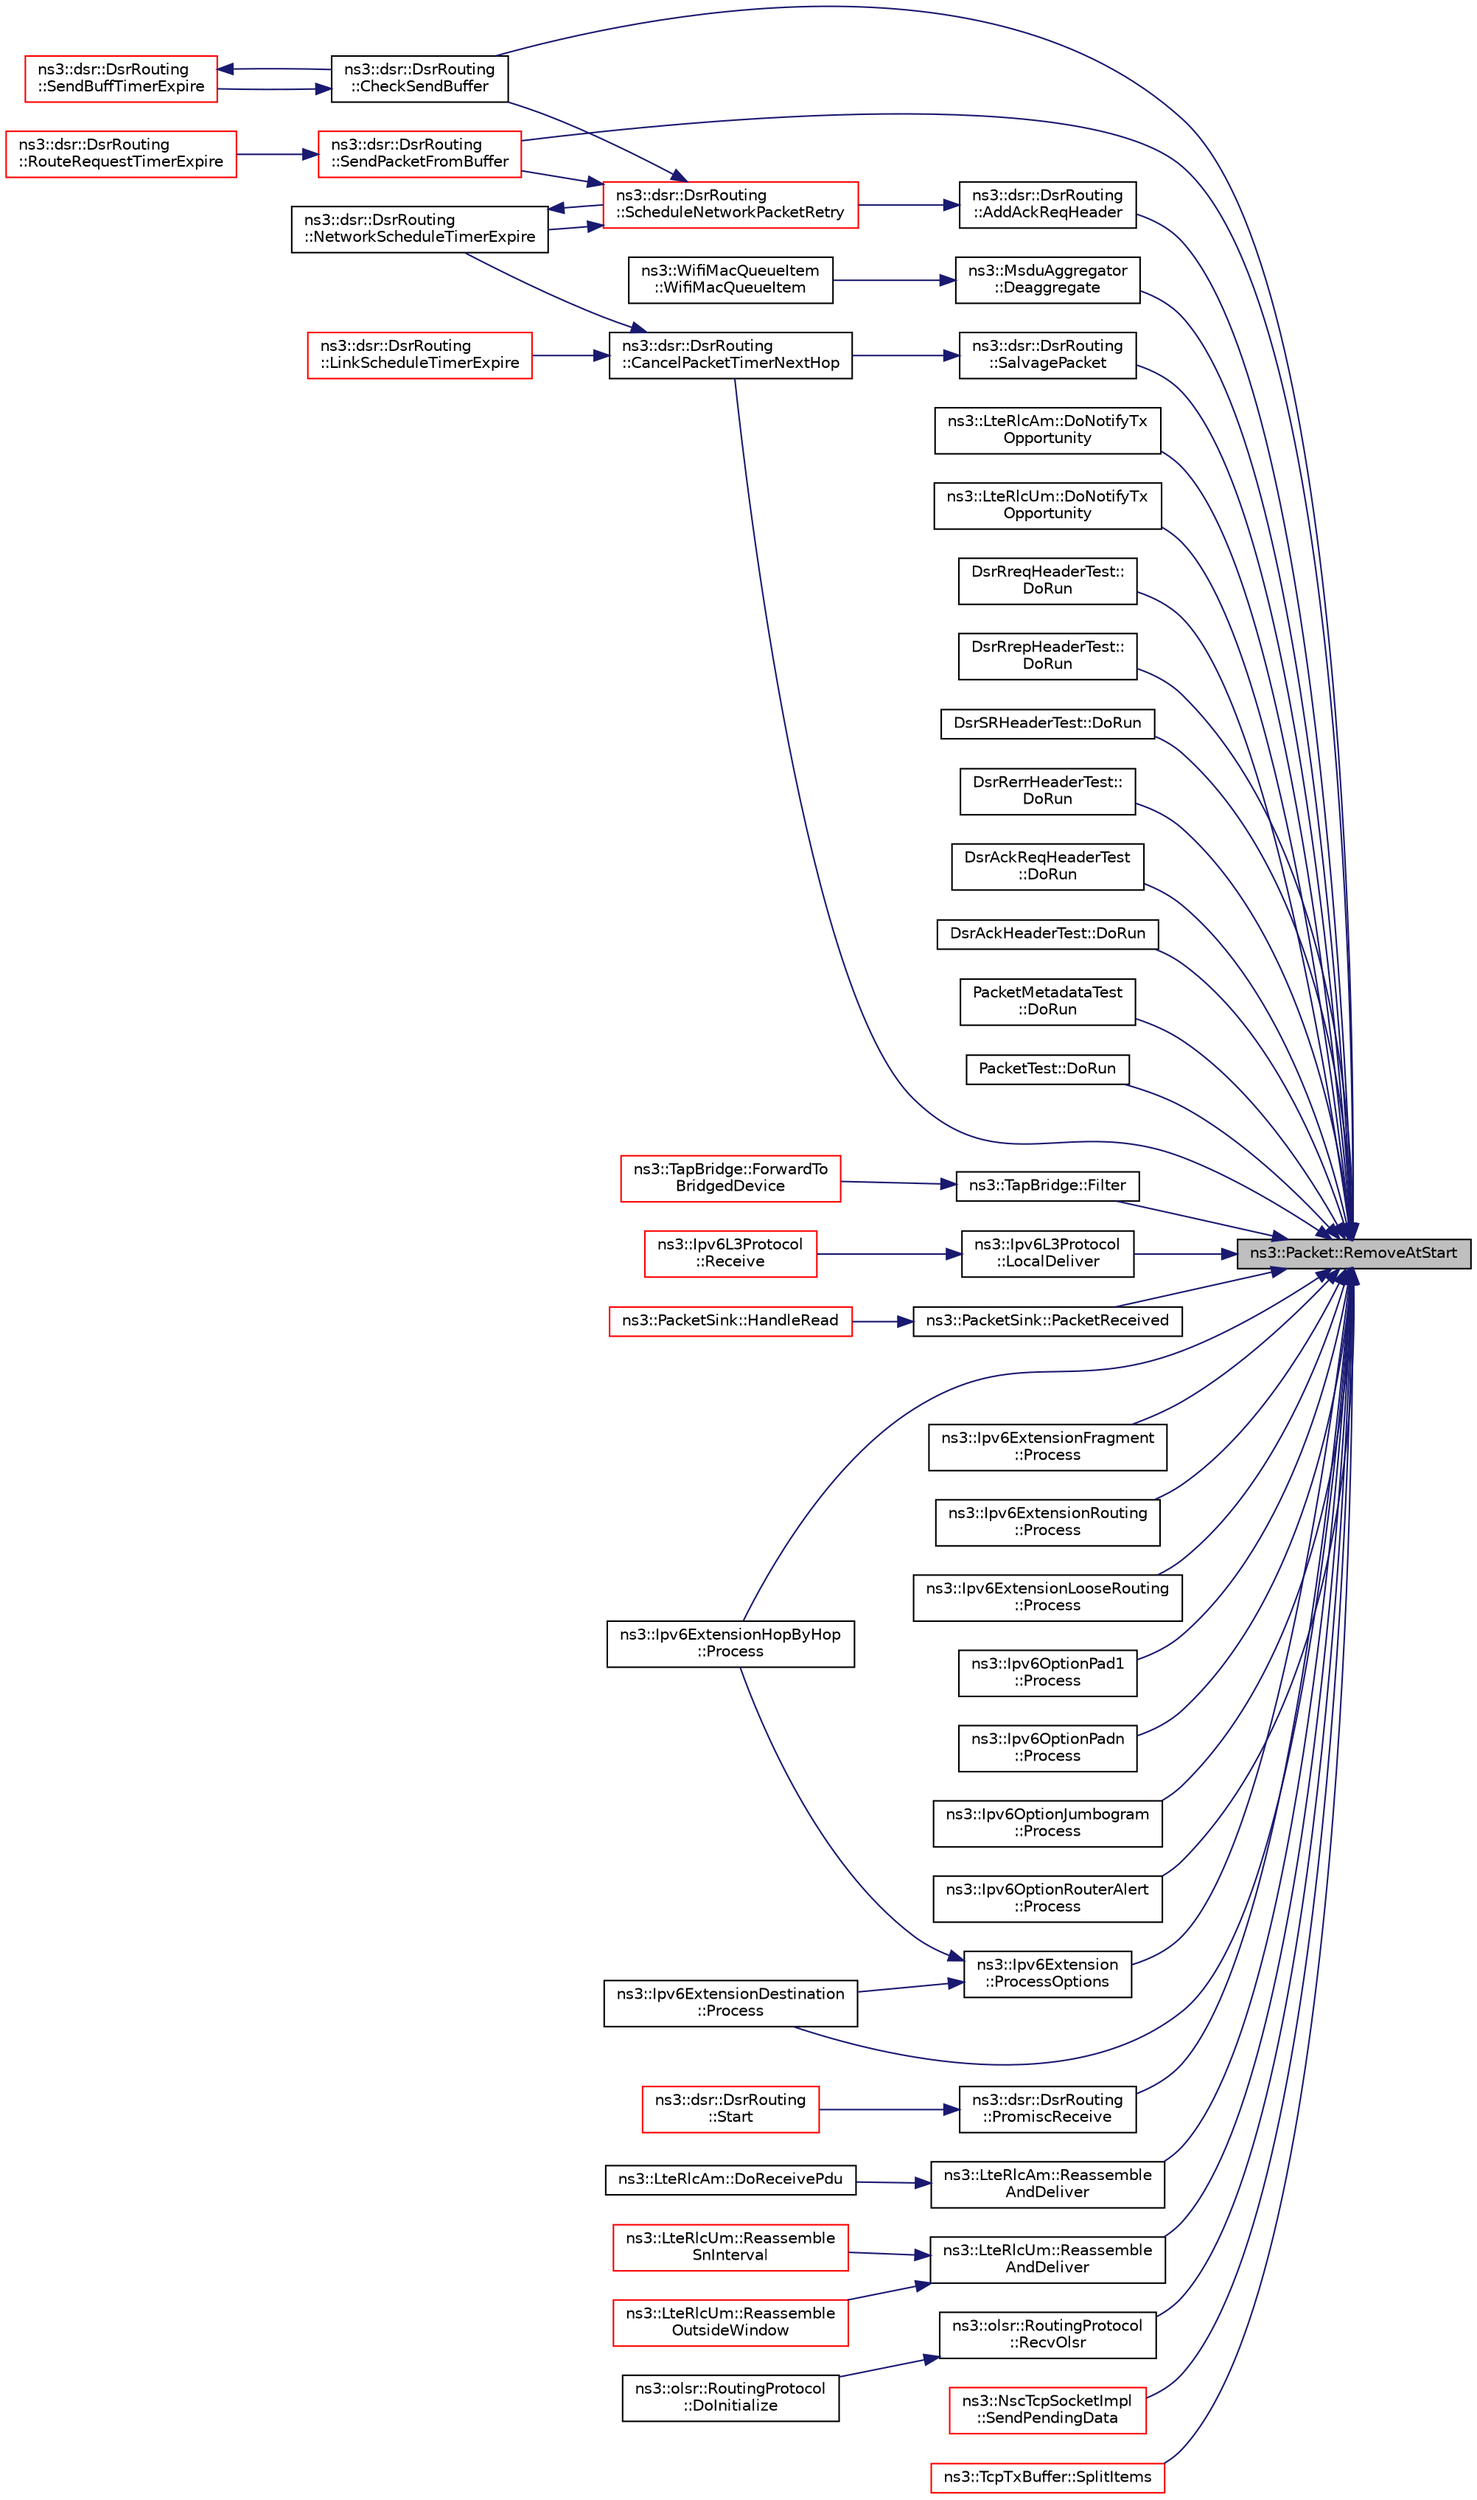 digraph "ns3::Packet::RemoveAtStart"
{
 // LATEX_PDF_SIZE
  edge [fontname="Helvetica",fontsize="10",labelfontname="Helvetica",labelfontsize="10"];
  node [fontname="Helvetica",fontsize="10",shape=record];
  rankdir="RL";
  Node1 [label="ns3::Packet::RemoveAtStart",height=0.2,width=0.4,color="black", fillcolor="grey75", style="filled", fontcolor="black",tooltip="Remove size bytes from the start of the current packet."];
  Node1 -> Node2 [dir="back",color="midnightblue",fontsize="10",style="solid",fontname="Helvetica"];
  Node2 [label="ns3::dsr::DsrRouting\l::AddAckReqHeader",height=0.2,width=0.4,color="black", fillcolor="white", style="filled",URL="$classns3_1_1dsr_1_1_dsr_routing.html#a8ce910f1c56dc238ff98117c784c4541",tooltip="This function is called to add ack request header for network acknowledgement."];
  Node2 -> Node3 [dir="back",color="midnightblue",fontsize="10",style="solid",fontname="Helvetica"];
  Node3 [label="ns3::dsr::DsrRouting\l::ScheduleNetworkPacketRetry",height=0.2,width=0.4,color="red", fillcolor="white", style="filled",URL="$classns3_1_1dsr_1_1_dsr_routing.html#a6a18c6baa374d5e6a68f8952d1afdb13",tooltip="Schedule the packet retransmission based on network layer acknowledgment."];
  Node3 -> Node4 [dir="back",color="midnightblue",fontsize="10",style="solid",fontname="Helvetica"];
  Node4 [label="ns3::dsr::DsrRouting\l::CheckSendBuffer",height=0.2,width=0.4,color="black", fillcolor="white", style="filled",URL="$classns3_1_1dsr_1_1_dsr_routing.html#a03ace9023e9fe58434dc004123c7d9e0",tooltip="Check the send buffer of packets with route when send buffer timer expire."];
  Node4 -> Node5 [dir="back",color="midnightblue",fontsize="10",style="solid",fontname="Helvetica"];
  Node5 [label="ns3::dsr::DsrRouting\l::SendBuffTimerExpire",height=0.2,width=0.4,color="red", fillcolor="white", style="filled",URL="$classns3_1_1dsr_1_1_dsr_routing.html#a10273aec775b5cf12eafb03ee46c4397",tooltip="The send buffer timer expire."];
  Node5 -> Node4 [dir="back",color="midnightblue",fontsize="10",style="solid",fontname="Helvetica"];
  Node3 -> Node8 [dir="back",color="midnightblue",fontsize="10",style="solid",fontname="Helvetica"];
  Node8 [label="ns3::dsr::DsrRouting\l::NetworkScheduleTimerExpire",height=0.2,width=0.4,color="black", fillcolor="white", style="filled",URL="$classns3_1_1dsr_1_1_dsr_routing.html#aabcdf59bcb4907718986626a7a402dad",tooltip="This function deals with packet retransmission timer expire using network acknowledgment."];
  Node8 -> Node3 [dir="back",color="midnightblue",fontsize="10",style="solid",fontname="Helvetica"];
  Node3 -> Node20 [dir="back",color="midnightblue",fontsize="10",style="solid",fontname="Helvetica"];
  Node20 [label="ns3::dsr::DsrRouting\l::SendPacketFromBuffer",height=0.2,width=0.4,color="red", fillcolor="white", style="filled",URL="$classns3_1_1dsr_1_1_dsr_routing.html#a1a862a16f3a5527f9425763864ac3e80",tooltip="This function is responsible for sending out data packets when have route, if no route found,..."];
  Node20 -> Node10 [dir="back",color="midnightblue",fontsize="10",style="solid",fontname="Helvetica"];
  Node10 [label="ns3::dsr::DsrRouting\l::RouteRequestTimerExpire",height=0.2,width=0.4,color="red", fillcolor="white", style="filled",URL="$classns3_1_1dsr_1_1_dsr_routing.html#aa839b89cdf568048c4d09941b59e46d4",tooltip="Handle route discovery timer."];
  Node1 -> Node14 [dir="back",color="midnightblue",fontsize="10",style="solid",fontname="Helvetica"];
  Node14 [label="ns3::dsr::DsrRouting\l::CancelPacketTimerNextHop",height=0.2,width=0.4,color="black", fillcolor="white", style="filled",URL="$classns3_1_1dsr_1_1_dsr_routing.html#a215e6fcab10ee0d744a657f0af2695c6",tooltip="Cancel the packet retransmission timer for a all maintenance entries with nextHop address."];
  Node14 -> Node15 [dir="back",color="midnightblue",fontsize="10",style="solid",fontname="Helvetica"];
  Node15 [label="ns3::dsr::DsrRouting\l::LinkScheduleTimerExpire",height=0.2,width=0.4,color="red", fillcolor="white", style="filled",URL="$classns3_1_1dsr_1_1_dsr_routing.html#ab0ce215bf5359f4d6d4541b8a479007c",tooltip="This function deals with packet retransmission timer expire using link acknowledgment."];
  Node14 -> Node8 [dir="back",color="midnightblue",fontsize="10",style="solid",fontname="Helvetica"];
  Node1 -> Node4 [dir="back",color="midnightblue",fontsize="10",style="solid",fontname="Helvetica"];
  Node1 -> Node25 [dir="back",color="midnightblue",fontsize="10",style="solid",fontname="Helvetica"];
  Node25 [label="ns3::MsduAggregator\l::Deaggregate",height=0.2,width=0.4,color="black", fillcolor="white", style="filled",URL="$classns3_1_1_msdu_aggregator.html#a5fbab40dc4a2b4b8ff94508ca7c988fc",tooltip=" "];
  Node25 -> Node26 [dir="back",color="midnightblue",fontsize="10",style="solid",fontname="Helvetica"];
  Node26 [label="ns3::WifiMacQueueItem\l::WifiMacQueueItem",height=0.2,width=0.4,color="black", fillcolor="white", style="filled",URL="$classns3_1_1_wifi_mac_queue_item.html#ad5296279da035380be026603d06748de",tooltip="Create a Wifi MAC queue item containing a packet and a Wifi MAC header."];
  Node1 -> Node27 [dir="back",color="midnightblue",fontsize="10",style="solid",fontname="Helvetica"];
  Node27 [label="ns3::LteRlcAm::DoNotifyTx\lOpportunity",height=0.2,width=0.4,color="black", fillcolor="white", style="filled",URL="$classns3_1_1_lte_rlc_am.html#a529666294956659251df1e79ffd3fca5",tooltip="MAC SAP."];
  Node1 -> Node28 [dir="back",color="midnightblue",fontsize="10",style="solid",fontname="Helvetica"];
  Node28 [label="ns3::LteRlcUm::DoNotifyTx\lOpportunity",height=0.2,width=0.4,color="black", fillcolor="white", style="filled",URL="$classns3_1_1_lte_rlc_um.html#a8d744cea1946d4fe5ecaaf867e51d19a",tooltip="MAC SAP."];
  Node1 -> Node29 [dir="back",color="midnightblue",fontsize="10",style="solid",fontname="Helvetica"];
  Node29 [label="DsrRreqHeaderTest::\lDoRun",height=0.2,width=0.4,color="black", fillcolor="white", style="filled",URL="$class_dsr_rreq_header_test.html#a546254bf7a2dd9ca3a24a14aca40e7a1",tooltip="Implementation to actually run this TestCase."];
  Node1 -> Node30 [dir="back",color="midnightblue",fontsize="10",style="solid",fontname="Helvetica"];
  Node30 [label="DsrRrepHeaderTest::\lDoRun",height=0.2,width=0.4,color="black", fillcolor="white", style="filled",URL="$class_dsr_rrep_header_test.html#a685b273a478bf8127b59298e7a044223",tooltip="Implementation to actually run this TestCase."];
  Node1 -> Node31 [dir="back",color="midnightblue",fontsize="10",style="solid",fontname="Helvetica"];
  Node31 [label="DsrSRHeaderTest::DoRun",height=0.2,width=0.4,color="black", fillcolor="white", style="filled",URL="$class_dsr_s_r_header_test.html#a7f10b3b32642bb39c26a1a4110b54e21",tooltip="Implementation to actually run this TestCase."];
  Node1 -> Node32 [dir="back",color="midnightblue",fontsize="10",style="solid",fontname="Helvetica"];
  Node32 [label="DsrRerrHeaderTest::\lDoRun",height=0.2,width=0.4,color="black", fillcolor="white", style="filled",URL="$class_dsr_rerr_header_test.html#abdf1fd4faf140d4e2221eaae0d15b584",tooltip="Implementation to actually run this TestCase."];
  Node1 -> Node33 [dir="back",color="midnightblue",fontsize="10",style="solid",fontname="Helvetica"];
  Node33 [label="DsrAckReqHeaderTest\l::DoRun",height=0.2,width=0.4,color="black", fillcolor="white", style="filled",URL="$class_dsr_ack_req_header_test.html#a9980d99728b35454708ad7aef4046226",tooltip="Implementation to actually run this TestCase."];
  Node1 -> Node34 [dir="back",color="midnightblue",fontsize="10",style="solid",fontname="Helvetica"];
  Node34 [label="DsrAckHeaderTest::DoRun",height=0.2,width=0.4,color="black", fillcolor="white", style="filled",URL="$class_dsr_ack_header_test.html#a2e6ece48c16a167b15c3753d2c0fbb05",tooltip="Implementation to actually run this TestCase."];
  Node1 -> Node35 [dir="back",color="midnightblue",fontsize="10",style="solid",fontname="Helvetica"];
  Node35 [label="PacketMetadataTest\l::DoRun",height=0.2,width=0.4,color="black", fillcolor="white", style="filled",URL="$class_packet_metadata_test.html#a5157cf5ecf0e631ad2a70c61375ebfc3",tooltip="Implementation to actually run this TestCase."];
  Node1 -> Node36 [dir="back",color="midnightblue",fontsize="10",style="solid",fontname="Helvetica"];
  Node36 [label="PacketTest::DoRun",height=0.2,width=0.4,color="black", fillcolor="white", style="filled",URL="$class_packet_test.html#a2f4d69aa1b21616ea14efd54fee55da2",tooltip="Implementation to actually run this TestCase."];
  Node1 -> Node37 [dir="back",color="midnightblue",fontsize="10",style="solid",fontname="Helvetica"];
  Node37 [label="ns3::TapBridge::Filter",height=0.2,width=0.4,color="black", fillcolor="white", style="filled",URL="$classns3_1_1_tap_bridge.html#aa141455ff96593217dcffd47d7bc48d0",tooltip="The host we are bridged to is in the evil real world."];
  Node37 -> Node38 [dir="back",color="midnightblue",fontsize="10",style="solid",fontname="Helvetica"];
  Node38 [label="ns3::TapBridge::ForwardTo\lBridgedDevice",height=0.2,width=0.4,color="red", fillcolor="white", style="filled",URL="$classns3_1_1_tap_bridge.html#ab4390af3653278cc4ea265d3c7f4de15",tooltip="Forward a packet received from the tap device to the bridged ns-3 device."];
  Node1 -> Node43 [dir="back",color="midnightblue",fontsize="10",style="solid",fontname="Helvetica"];
  Node43 [label="ns3::Ipv6L3Protocol\l::LocalDeliver",height=0.2,width=0.4,color="black", fillcolor="white", style="filled",URL="$classns3_1_1_ipv6_l3_protocol.html#a8e2c7a80851d870812295c19dc908a38",tooltip="Deliver a packet."];
  Node43 -> Node44 [dir="back",color="midnightblue",fontsize="10",style="solid",fontname="Helvetica"];
  Node44 [label="ns3::Ipv6L3Protocol\l::Receive",height=0.2,width=0.4,color="red", fillcolor="white", style="filled",URL="$classns3_1_1_ipv6_l3_protocol.html#a8a95d576e8aee9a571db93bf686d850a",tooltip="Receive method when a packet arrive in the stack."];
  Node1 -> Node49 [dir="back",color="midnightblue",fontsize="10",style="solid",fontname="Helvetica"];
  Node49 [label="ns3::PacketSink::PacketReceived",height=0.2,width=0.4,color="black", fillcolor="white", style="filled",URL="$classns3_1_1_packet_sink.html#af1b771e838a0596a019bdc12cadf7521",tooltip="Packet received: assemble byte stream to extract SeqTsSizeHeader."];
  Node49 -> Node50 [dir="back",color="midnightblue",fontsize="10",style="solid",fontname="Helvetica"];
  Node50 [label="ns3::PacketSink::HandleRead",height=0.2,width=0.4,color="red", fillcolor="white", style="filled",URL="$classns3_1_1_packet_sink.html#a6bffa1d7397f8aa2588a19686301de55",tooltip="Handle a packet received by the application."];
  Node1 -> Node53 [dir="back",color="midnightblue",fontsize="10",style="solid",fontname="Helvetica"];
  Node53 [label="ns3::Ipv6ExtensionHopByHop\l::Process",height=0.2,width=0.4,color="black", fillcolor="white", style="filled",URL="$classns3_1_1_ipv6_extension_hop_by_hop.html#a234507e921675c3e30d8e5ddf7108c77",tooltip="Process method Called from Ipv6L3Protocol::Receive."];
  Node1 -> Node54 [dir="back",color="midnightblue",fontsize="10",style="solid",fontname="Helvetica"];
  Node54 [label="ns3::Ipv6ExtensionDestination\l::Process",height=0.2,width=0.4,color="black", fillcolor="white", style="filled",URL="$classns3_1_1_ipv6_extension_destination.html#a27dac28c59322d3f5b2c9830f669db61",tooltip="Process method Called from Ipv6L3Protocol::Receive."];
  Node1 -> Node55 [dir="back",color="midnightblue",fontsize="10",style="solid",fontname="Helvetica"];
  Node55 [label="ns3::Ipv6ExtensionFragment\l::Process",height=0.2,width=0.4,color="black", fillcolor="white", style="filled",URL="$classns3_1_1_ipv6_extension_fragment.html#a8563953a172a744473bf7f80cf1ef536",tooltip="Process method Called from Ipv6L3Protocol::Receive."];
  Node1 -> Node56 [dir="back",color="midnightblue",fontsize="10",style="solid",fontname="Helvetica"];
  Node56 [label="ns3::Ipv6ExtensionRouting\l::Process",height=0.2,width=0.4,color="black", fillcolor="white", style="filled",URL="$classns3_1_1_ipv6_extension_routing.html#afa441177f8a75d9683e826e5417b1a98",tooltip="Process method Called from Ipv6L3Protocol::Receive."];
  Node1 -> Node57 [dir="back",color="midnightblue",fontsize="10",style="solid",fontname="Helvetica"];
  Node57 [label="ns3::Ipv6ExtensionLooseRouting\l::Process",height=0.2,width=0.4,color="black", fillcolor="white", style="filled",URL="$classns3_1_1_ipv6_extension_loose_routing.html#ab73c109952d780d1eb52c2f7c144e546",tooltip="Process method Called from Ipv6L3Protocol::Receive."];
  Node1 -> Node58 [dir="back",color="midnightblue",fontsize="10",style="solid",fontname="Helvetica"];
  Node58 [label="ns3::Ipv6OptionPad1\l::Process",height=0.2,width=0.4,color="black", fillcolor="white", style="filled",URL="$classns3_1_1_ipv6_option_pad1.html#a412cbc421f3abf2c163df2b8b8edbfde",tooltip="Process method."];
  Node1 -> Node59 [dir="back",color="midnightblue",fontsize="10",style="solid",fontname="Helvetica"];
  Node59 [label="ns3::Ipv6OptionPadn\l::Process",height=0.2,width=0.4,color="black", fillcolor="white", style="filled",URL="$classns3_1_1_ipv6_option_padn.html#a38129b77d85811f13ed85e5ceed1e096",tooltip="Process method."];
  Node1 -> Node60 [dir="back",color="midnightblue",fontsize="10",style="solid",fontname="Helvetica"];
  Node60 [label="ns3::Ipv6OptionJumbogram\l::Process",height=0.2,width=0.4,color="black", fillcolor="white", style="filled",URL="$classns3_1_1_ipv6_option_jumbogram.html#a84c5f9b9510c32aea09e418b2dad9721",tooltip="Process method Called from Ipv6L3Protocol::Receive."];
  Node1 -> Node61 [dir="back",color="midnightblue",fontsize="10",style="solid",fontname="Helvetica"];
  Node61 [label="ns3::Ipv6OptionRouterAlert\l::Process",height=0.2,width=0.4,color="black", fillcolor="white", style="filled",URL="$classns3_1_1_ipv6_option_router_alert.html#a630eeabe5af3c83790a43f3960f6eb22",tooltip="Process method."];
  Node1 -> Node62 [dir="back",color="midnightblue",fontsize="10",style="solid",fontname="Helvetica"];
  Node62 [label="ns3::Ipv6Extension\l::ProcessOptions",height=0.2,width=0.4,color="black", fillcolor="white", style="filled",URL="$classns3_1_1_ipv6_extension.html#adb5bf5cc46ab4c1936c0641ad4fd7a07",tooltip="Process options Called by implementing classes to process the options."];
  Node62 -> Node53 [dir="back",color="midnightblue",fontsize="10",style="solid",fontname="Helvetica"];
  Node62 -> Node54 [dir="back",color="midnightblue",fontsize="10",style="solid",fontname="Helvetica"];
  Node1 -> Node63 [dir="back",color="midnightblue",fontsize="10",style="solid",fontname="Helvetica"];
  Node63 [label="ns3::dsr::DsrRouting\l::PromiscReceive",height=0.2,width=0.4,color="black", fillcolor="white", style="filled",URL="$classns3_1_1dsr_1_1_dsr_routing.html#a95d4ab6177fb07d4791a2ed82cd4a2bb",tooltip="Promiscuous receive data packets destined to some other node."];
  Node63 -> Node64 [dir="back",color="midnightblue",fontsize="10",style="solid",fontname="Helvetica"];
  Node64 [label="ns3::dsr::DsrRouting\l::Start",height=0.2,width=0.4,color="red", fillcolor="white", style="filled",URL="$classns3_1_1dsr_1_1_dsr_routing.html#aa97c9bcf61e5623297563965740a8559",tooltip=" "];
  Node1 -> Node66 [dir="back",color="midnightblue",fontsize="10",style="solid",fontname="Helvetica"];
  Node66 [label="ns3::LteRlcAm::Reassemble\lAndDeliver",height=0.2,width=0.4,color="black", fillcolor="white", style="filled",URL="$classns3_1_1_lte_rlc_am.html#ada1201339d0a54e50adc27b09d3c5c1e",tooltip="Reassemble and deliver."];
  Node66 -> Node67 [dir="back",color="midnightblue",fontsize="10",style="solid",fontname="Helvetica"];
  Node67 [label="ns3::LteRlcAm::DoReceivePdu",height=0.2,width=0.4,color="black", fillcolor="white", style="filled",URL="$classns3_1_1_lte_rlc_am.html#ade2e2e81bf30e4c0f66655fb281b67ae",tooltip="Receive PDU function."];
  Node1 -> Node68 [dir="back",color="midnightblue",fontsize="10",style="solid",fontname="Helvetica"];
  Node68 [label="ns3::LteRlcUm::Reassemble\lAndDeliver",height=0.2,width=0.4,color="black", fillcolor="white", style="filled",URL="$classns3_1_1_lte_rlc_um.html#a103ba1e3d14eb2604a44d1bef7fe7cb7",tooltip="Reassemble and deliver function."];
  Node68 -> Node69 [dir="back",color="midnightblue",fontsize="10",style="solid",fontname="Helvetica"];
  Node69 [label="ns3::LteRlcUm::Reassemble\lOutsideWindow",height=0.2,width=0.4,color="red", fillcolor="white", style="filled",URL="$classns3_1_1_lte_rlc_um.html#a49f67e2001fc4609ef592ccda50606ab",tooltip="Reassemble outside window."];
  Node68 -> Node71 [dir="back",color="midnightblue",fontsize="10",style="solid",fontname="Helvetica"];
  Node71 [label="ns3::LteRlcUm::Reassemble\lSnInterval",height=0.2,width=0.4,color="red", fillcolor="white", style="filled",URL="$classns3_1_1_lte_rlc_um.html#a6c396626a8b5e65d70783e603486c832",tooltip="Reassemble SN interval function."];
  Node1 -> Node73 [dir="back",color="midnightblue",fontsize="10",style="solid",fontname="Helvetica"];
  Node73 [label="ns3::olsr::RoutingProtocol\l::RecvOlsr",height=0.2,width=0.4,color="black", fillcolor="white", style="filled",URL="$classns3_1_1olsr_1_1_routing_protocol.html#afa449e39488b5c03609960e66553490e",tooltip="Receive an OLSR message."];
  Node73 -> Node74 [dir="back",color="midnightblue",fontsize="10",style="solid",fontname="Helvetica"];
  Node74 [label="ns3::olsr::RoutingProtocol\l::DoInitialize",height=0.2,width=0.4,color="black", fillcolor="white", style="filled",URL="$classns3_1_1olsr_1_1_routing_protocol.html#afe5419799e8d38ee32d82615de55ef22",tooltip="Initialize() implementation."];
  Node1 -> Node22 [dir="back",color="midnightblue",fontsize="10",style="solid",fontname="Helvetica"];
  Node22 [label="ns3::dsr::DsrRouting\l::SalvagePacket",height=0.2,width=0.4,color="black", fillcolor="white", style="filled",URL="$classns3_1_1dsr_1_1_dsr_routing.html#a83dd51056e4e48ad538ff41fda129272",tooltip="Salvage the packet which has been transmitted for 3 times."];
  Node22 -> Node14 [dir="back",color="midnightblue",fontsize="10",style="solid",fontname="Helvetica"];
  Node1 -> Node20 [dir="back",color="midnightblue",fontsize="10",style="solid",fontname="Helvetica"];
  Node1 -> Node75 [dir="back",color="midnightblue",fontsize="10",style="solid",fontname="Helvetica"];
  Node75 [label="ns3::NscTcpSocketImpl\l::SendPendingData",height=0.2,width=0.4,color="red", fillcolor="white", style="filled",URL="$classns3_1_1_nsc_tcp_socket_impl.html#a3c1fd801a0fcfdb7ff7ec9e8ffaacae1",tooltip="Send all the pending data."];
  Node1 -> Node85 [dir="back",color="midnightblue",fontsize="10",style="solid",fontname="Helvetica"];
  Node85 [label="ns3::TcpTxBuffer::SplitItems",height=0.2,width=0.4,color="red", fillcolor="white", style="filled",URL="$classns3_1_1_tcp_tx_buffer.html#ab947e46d76f8ec882f6564969f4567a7",tooltip="Split one TcpTxItem."];
}
